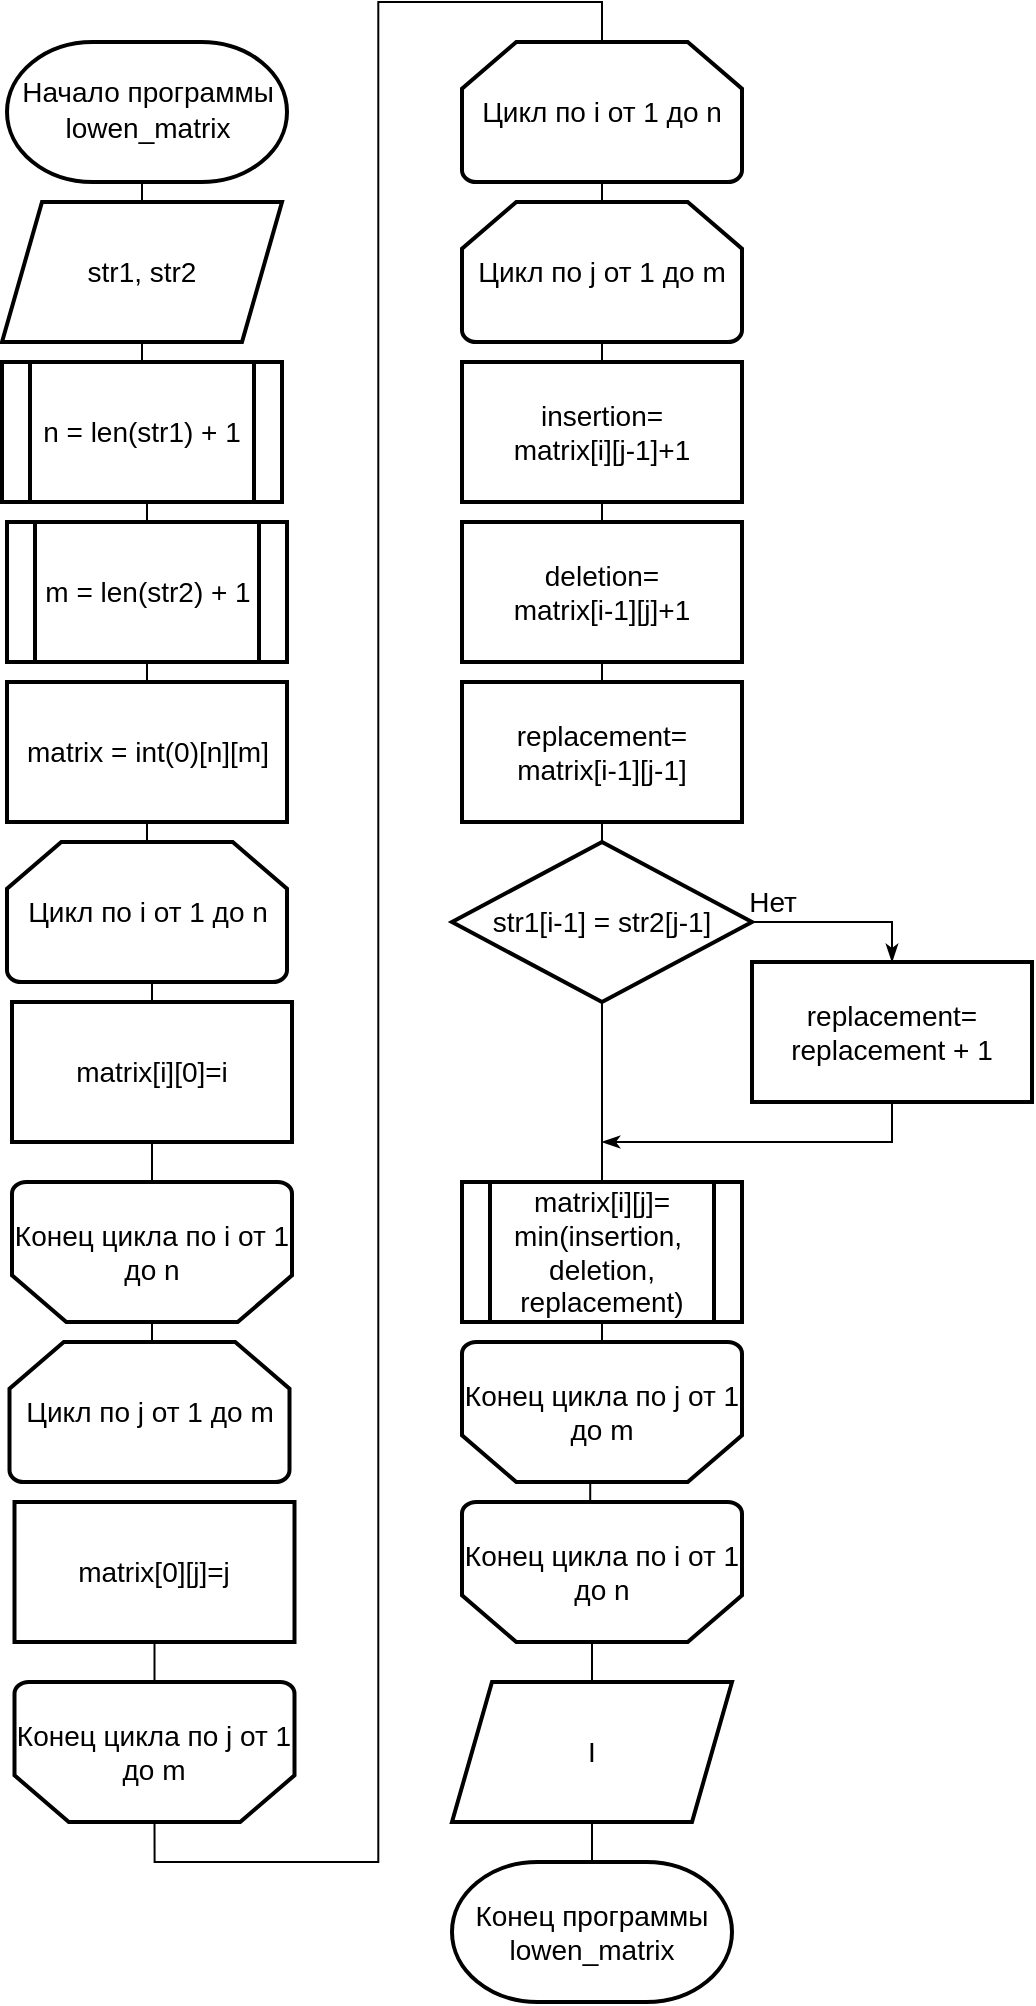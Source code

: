 <mxfile version="13.9.9" type="device"><diagram id="C5RBs43oDa-KdzZeNtuy" name="Page-1"><mxGraphModel dx="860" dy="2242" grid="1" gridSize="10" guides="1" tooltips="1" connect="1" arrows="1" fold="1" page="1" pageScale="1" pageWidth="827" pageHeight="1169" math="0" shadow="0"><root><mxCell id="WIyWlLk6GJQsqaUBKTNV-0"/><mxCell id="WIyWlLk6GJQsqaUBKTNV-1" parent="WIyWlLk6GJQsqaUBKTNV-0"/><mxCell id="wv_e2sPsDRJKBwyALWUc-1" style="edgeStyle=orthogonalEdgeStyle;rounded=0;orthogonalLoop=1;jettySize=auto;html=1;exitX=0.5;exitY=1;exitDx=0;exitDy=0;entryX=0.5;entryY=0;entryDx=0;entryDy=0;entryPerimeter=0;endArrow=none;endFill=0;" edge="1" parent="WIyWlLk6GJQsqaUBKTNV-1"><mxGeometry relative="1" as="geometry"><mxPoint x="392.5" y="390" as="sourcePoint"/><mxPoint x="392.5" y="400" as="targetPoint"/></mxGeometry></mxCell><mxCell id="wv_e2sPsDRJKBwyALWUc-2" style="edgeStyle=orthogonalEdgeStyle;rounded=0;orthogonalLoop=1;jettySize=auto;html=1;entryX=0.5;entryY=1;entryDx=0;entryDy=0;entryPerimeter=0;endArrow=none;endFill=0;" edge="1" parent="WIyWlLk6GJQsqaUBKTNV-1" source="wv_e2sPsDRJKBwyALWUc-16" target="wv_e2sPsDRJKBwyALWUc-14"><mxGeometry relative="1" as="geometry"/></mxCell><mxCell id="wv_e2sPsDRJKBwyALWUc-14" value="&lt;font style=&quot;font-size: 14px&quot;&gt;Начало программы&lt;br&gt;&lt;span style=&quot;line-height: 150%&quot;&gt;lowen_matrix&lt;/span&gt;&lt;/font&gt;" style="strokeWidth=2;html=1;shape=mxgraph.flowchart.terminator;whiteSpace=wrap;fontSize=14;fontFamily=Helvetica;" vertex="1" parent="WIyWlLk6GJQsqaUBKTNV-1"><mxGeometry x="322.5" width="140" height="70" as="geometry"/></mxCell><mxCell id="wv_e2sPsDRJKBwyALWUc-15" style="edgeStyle=orthogonalEdgeStyle;rounded=0;orthogonalLoop=1;jettySize=auto;html=1;exitX=0.5;exitY=1;exitDx=0;exitDy=0;entryX=0.5;entryY=0;entryDx=0;entryDy=0;endArrow=none;endFill=0;" edge="1" parent="WIyWlLk6GJQsqaUBKTNV-1" source="wv_e2sPsDRJKBwyALWUc-16"><mxGeometry relative="1" as="geometry"><mxPoint x="390" y="160" as="targetPoint"/></mxGeometry></mxCell><mxCell id="wv_e2sPsDRJKBwyALWUc-16" value="str1, str2" style="shape=parallelogram;perimeter=parallelogramPerimeter;whiteSpace=wrap;html=1;fixedSize=1;strokeWidth=2;fontSize=14;" vertex="1" parent="WIyWlLk6GJQsqaUBKTNV-1"><mxGeometry x="320" y="80" width="140" height="70" as="geometry"/></mxCell><mxCell id="wv_e2sPsDRJKBwyALWUc-17" value="m = len(str2) + 1" style="shape=process;whiteSpace=wrap;html=1;backgroundOutline=1;strokeWidth=2;fontSize=14;" vertex="1" parent="WIyWlLk6GJQsqaUBKTNV-1"><mxGeometry x="322.5" y="240" width="140" height="70" as="geometry"/></mxCell><mxCell id="wv_e2sPsDRJKBwyALWUc-18" style="edgeStyle=orthogonalEdgeStyle;rounded=0;orthogonalLoop=1;jettySize=auto;html=1;exitX=0.5;exitY=1;exitDx=0;exitDy=0;entryX=0.5;entryY=0;entryDx=0;entryDy=0;entryPerimeter=0;endArrow=none;endFill=0;" edge="1" parent="WIyWlLk6GJQsqaUBKTNV-1" target="wv_e2sPsDRJKBwyALWUc-17"><mxGeometry relative="1" as="geometry"><mxPoint x="390" y="230" as="sourcePoint"/><mxPoint x="390" y="420" as="targetPoint"/></mxGeometry></mxCell><mxCell id="wv_e2sPsDRJKBwyALWUc-20" style="edgeStyle=orthogonalEdgeStyle;rounded=0;orthogonalLoop=1;jettySize=auto;html=1;exitX=0.5;exitY=1;exitDx=0;exitDy=0;entryX=0.5;entryY=0;entryDx=0;entryDy=0;entryPerimeter=0;endArrow=none;endFill=0;" edge="1" parent="WIyWlLk6GJQsqaUBKTNV-1" source="wv_e2sPsDRJKBwyALWUc-17"><mxGeometry relative="1" as="geometry"><mxPoint x="390" y="350" as="sourcePoint"/><mxPoint x="392.5" y="320" as="targetPoint"/></mxGeometry></mxCell><mxCell id="wv_e2sPsDRJKBwyALWUc-21" value="n = len(str1) + 1" style="shape=process;whiteSpace=wrap;html=1;backgroundOutline=1;strokeWidth=2;fontSize=14;" vertex="1" parent="WIyWlLk6GJQsqaUBKTNV-1"><mxGeometry x="320" y="160" width="140" height="70" as="geometry"/></mxCell><mxCell id="wv_e2sPsDRJKBwyALWUc-22" value="matrix = int(0)[n][m]" style="rounded=0;whiteSpace=wrap;html=1;strokeWidth=2;fontSize=14;" vertex="1" parent="WIyWlLk6GJQsqaUBKTNV-1"><mxGeometry x="322.5" y="320" width="140" height="70" as="geometry"/></mxCell><mxCell id="wv_e2sPsDRJKBwyALWUc-23" style="edgeStyle=orthogonalEdgeStyle;rounded=0;orthogonalLoop=1;jettySize=auto;html=1;exitX=0.5;exitY=1;exitDx=0;exitDy=0;exitPerimeter=0;entryX=0.5;entryY=0;entryDx=0;entryDy=0;endArrow=none;endFill=0;" edge="1" parent="WIyWlLk6GJQsqaUBKTNV-1" source="wv_e2sPsDRJKBwyALWUc-24"><mxGeometry relative="1" as="geometry"><mxPoint x="395" y="480" as="targetPoint"/></mxGeometry></mxCell><mxCell id="wv_e2sPsDRJKBwyALWUc-24" value="Цикл по i от 1 до n" style="strokeWidth=2;html=1;shape=mxgraph.flowchart.loop_limit;whiteSpace=wrap;fontSize=14;" vertex="1" parent="WIyWlLk6GJQsqaUBKTNV-1"><mxGeometry x="322.5" y="400" width="140" height="70" as="geometry"/></mxCell><mxCell id="wv_e2sPsDRJKBwyALWUc-29" value="matrix[i][0]=i" style="rounded=0;whiteSpace=wrap;html=1;strokeWidth=2;fontSize=14;" vertex="1" parent="WIyWlLk6GJQsqaUBKTNV-1"><mxGeometry x="325" y="480" width="140" height="70" as="geometry"/></mxCell><mxCell id="wv_e2sPsDRJKBwyALWUc-42" value="Конец программы lowen_matrix" style="strokeWidth=2;html=1;shape=mxgraph.flowchart.terminator;whiteSpace=wrap;fontSize=14;" vertex="1" parent="WIyWlLk6GJQsqaUBKTNV-1"><mxGeometry x="545" y="910" width="140" height="70" as="geometry"/></mxCell><mxCell id="wv_e2sPsDRJKBwyALWUc-46" style="edgeStyle=orthogonalEdgeStyle;rounded=0;orthogonalLoop=1;jettySize=auto;html=1;exitX=0.5;exitY=1;exitDx=0;exitDy=0;entryX=0.5;entryY=0;entryDx=0;entryDy=0;entryPerimeter=0;endArrow=none;endFill=0;fontSize=14;" edge="1" parent="WIyWlLk6GJQsqaUBKTNV-1" source="wv_e2sPsDRJKBwyALWUc-47" target="wv_e2sPsDRJKBwyALWUc-42"><mxGeometry relative="1" as="geometry"/></mxCell><mxCell id="wv_e2sPsDRJKBwyALWUc-84" style="edgeStyle=orthogonalEdgeStyle;rounded=0;orthogonalLoop=1;jettySize=auto;html=1;exitX=0.5;exitY=0;exitDx=0;exitDy=0;endArrow=none;endFill=0;" edge="1" parent="WIyWlLk6GJQsqaUBKTNV-1" source="wv_e2sPsDRJKBwyALWUc-47" target="wv_e2sPsDRJKBwyALWUc-60"><mxGeometry relative="1" as="geometry"/></mxCell><mxCell id="wv_e2sPsDRJKBwyALWUc-47" value="I" style="shape=parallelogram;perimeter=parallelogramPerimeter;whiteSpace=wrap;html=1;fixedSize=1;strokeWidth=2;fontSize=14;" vertex="1" parent="WIyWlLk6GJQsqaUBKTNV-1"><mxGeometry x="545" y="820" width="140" height="70" as="geometry"/></mxCell><mxCell id="wv_e2sPsDRJKBwyALWUc-49" style="edgeStyle=orthogonalEdgeStyle;rounded=0;orthogonalLoop=1;jettySize=auto;html=1;exitX=0.5;exitY=1;exitDx=0;exitDy=0;exitPerimeter=0;entryX=0.5;entryY=1;entryDx=0;entryDy=0;endArrow=none;endFill=0;" edge="1" parent="WIyWlLk6GJQsqaUBKTNV-1" source="wv_e2sPsDRJKBwyALWUc-48" target="wv_e2sPsDRJKBwyALWUc-29"><mxGeometry relative="1" as="geometry"/></mxCell><mxCell id="wv_e2sPsDRJKBwyALWUc-48" value="Конец цикла по i от 1 до n" style="strokeWidth=2;html=1;shape=mxgraph.flowchart.loop_limit;whiteSpace=wrap;direction=west;fontSize=14;" vertex="1" parent="WIyWlLk6GJQsqaUBKTNV-1"><mxGeometry x="325" y="570" width="140" height="70" as="geometry"/></mxCell><mxCell id="wv_e2sPsDRJKBwyALWUc-73" style="edgeStyle=orthogonalEdgeStyle;rounded=0;orthogonalLoop=1;jettySize=auto;html=1;exitX=0.5;exitY=0;exitDx=0;exitDy=0;exitPerimeter=0;entryX=0.5;entryY=0;entryDx=0;entryDy=0;entryPerimeter=0;endArrow=none;endFill=0;" edge="1" parent="WIyWlLk6GJQsqaUBKTNV-1" source="wv_e2sPsDRJKBwyALWUc-51" target="wv_e2sPsDRJKBwyALWUc-48"><mxGeometry relative="1" as="geometry"/></mxCell><mxCell id="wv_e2sPsDRJKBwyALWUc-51" value="Цикл по j от 1 до m" style="strokeWidth=2;html=1;shape=mxgraph.flowchart.loop_limit;whiteSpace=wrap;fontSize=14;" vertex="1" parent="WIyWlLk6GJQsqaUBKTNV-1"><mxGeometry x="323.75" y="650" width="140" height="70" as="geometry"/></mxCell><mxCell id="wv_e2sPsDRJKBwyALWUc-52" value="matrix[0][j]=j" style="rounded=0;whiteSpace=wrap;html=1;strokeWidth=2;fontSize=14;" vertex="1" parent="WIyWlLk6GJQsqaUBKTNV-1"><mxGeometry x="326.25" y="730" width="140" height="70" as="geometry"/></mxCell><mxCell id="wv_e2sPsDRJKBwyALWUc-53" style="edgeStyle=orthogonalEdgeStyle;rounded=0;orthogonalLoop=1;jettySize=auto;html=1;exitX=0.5;exitY=1;exitDx=0;exitDy=0;exitPerimeter=0;entryX=0.5;entryY=1;entryDx=0;entryDy=0;endArrow=none;endFill=0;" edge="1" parent="WIyWlLk6GJQsqaUBKTNV-1" source="wv_e2sPsDRJKBwyALWUc-54" target="wv_e2sPsDRJKBwyALWUc-52"><mxGeometry relative="1" as="geometry"/></mxCell><mxCell id="wv_e2sPsDRJKBwyALWUc-74" style="edgeStyle=orthogonalEdgeStyle;rounded=0;orthogonalLoop=1;jettySize=auto;html=1;entryX=0.5;entryY=0;entryDx=0;entryDy=0;entryPerimeter=0;endArrow=none;endFill=0;exitX=0.5;exitY=0;exitDx=0;exitDy=0;exitPerimeter=0;" edge="1" parent="WIyWlLk6GJQsqaUBKTNV-1" source="wv_e2sPsDRJKBwyALWUc-54" target="wv_e2sPsDRJKBwyALWUc-58"><mxGeometry relative="1" as="geometry"/></mxCell><mxCell id="wv_e2sPsDRJKBwyALWUc-54" value="Конец цикла по j от 1 до m" style="strokeWidth=2;html=1;shape=mxgraph.flowchart.loop_limit;whiteSpace=wrap;direction=west;fontSize=14;" vertex="1" parent="WIyWlLk6GJQsqaUBKTNV-1"><mxGeometry x="326.25" y="820" width="140" height="70" as="geometry"/></mxCell><mxCell id="wv_e2sPsDRJKBwyALWUc-75" style="edgeStyle=orthogonalEdgeStyle;rounded=0;orthogonalLoop=1;jettySize=auto;html=1;exitX=0.5;exitY=1;exitDx=0;exitDy=0;exitPerimeter=0;entryX=0.5;entryY=0;entryDx=0;entryDy=0;entryPerimeter=0;endArrow=none;endFill=0;" edge="1" parent="WIyWlLk6GJQsqaUBKTNV-1" source="wv_e2sPsDRJKBwyALWUc-58" target="wv_e2sPsDRJKBwyALWUc-61"><mxGeometry relative="1" as="geometry"/></mxCell><mxCell id="wv_e2sPsDRJKBwyALWUc-58" value="Цикл по i от 1 до n" style="strokeWidth=2;html=1;shape=mxgraph.flowchart.loop_limit;whiteSpace=wrap;fontSize=14;" vertex="1" parent="WIyWlLk6GJQsqaUBKTNV-1"><mxGeometry x="550" width="140" height="70" as="geometry"/></mxCell><mxCell id="wv_e2sPsDRJKBwyALWUc-83" style="edgeStyle=orthogonalEdgeStyle;rounded=0;orthogonalLoop=1;jettySize=auto;html=1;exitX=0.5;exitY=1;exitDx=0;exitDy=0;exitPerimeter=0;entryX=0.542;entryY=-0.003;entryDx=0;entryDy=0;entryPerimeter=0;endArrow=none;endFill=0;" edge="1" parent="WIyWlLk6GJQsqaUBKTNV-1" source="wv_e2sPsDRJKBwyALWUc-60" target="wv_e2sPsDRJKBwyALWUc-62"><mxGeometry relative="1" as="geometry"/></mxCell><mxCell id="wv_e2sPsDRJKBwyALWUc-60" value="Конец цикла по i от 1 до n" style="strokeWidth=2;html=1;shape=mxgraph.flowchart.loop_limit;whiteSpace=wrap;direction=west;fontSize=14;" vertex="1" parent="WIyWlLk6GJQsqaUBKTNV-1"><mxGeometry x="550" y="730" width="140" height="70" as="geometry"/></mxCell><mxCell id="wv_e2sPsDRJKBwyALWUc-76" style="edgeStyle=orthogonalEdgeStyle;rounded=0;orthogonalLoop=1;jettySize=auto;html=1;exitX=0.5;exitY=1;exitDx=0;exitDy=0;exitPerimeter=0;entryX=0.5;entryY=0;entryDx=0;entryDy=0;endArrow=none;endFill=0;" edge="1" parent="WIyWlLk6GJQsqaUBKTNV-1" source="wv_e2sPsDRJKBwyALWUc-61" target="wv_e2sPsDRJKBwyALWUc-63"><mxGeometry relative="1" as="geometry"/></mxCell><mxCell id="wv_e2sPsDRJKBwyALWUc-61" value="Цикл по j от 1 до m" style="strokeWidth=2;html=1;shape=mxgraph.flowchart.loop_limit;whiteSpace=wrap;fontSize=14;" vertex="1" parent="WIyWlLk6GJQsqaUBKTNV-1"><mxGeometry x="550" y="80" width="140" height="70" as="geometry"/></mxCell><mxCell id="wv_e2sPsDRJKBwyALWUc-62" value="Конец цикла по j от 1 до m" style="strokeWidth=2;html=1;shape=mxgraph.flowchart.loop_limit;whiteSpace=wrap;direction=west;fontSize=14;" vertex="1" parent="WIyWlLk6GJQsqaUBKTNV-1"><mxGeometry x="550" y="650" width="140" height="70" as="geometry"/></mxCell><mxCell id="wv_e2sPsDRJKBwyALWUc-77" style="edgeStyle=orthogonalEdgeStyle;rounded=0;orthogonalLoop=1;jettySize=auto;html=1;exitX=0.5;exitY=1;exitDx=0;exitDy=0;entryX=0.5;entryY=0;entryDx=0;entryDy=0;endArrow=none;endFill=0;" edge="1" parent="WIyWlLk6GJQsqaUBKTNV-1" source="wv_e2sPsDRJKBwyALWUc-63" target="wv_e2sPsDRJKBwyALWUc-64"><mxGeometry relative="1" as="geometry"/></mxCell><mxCell id="wv_e2sPsDRJKBwyALWUc-63" value="insertion=&lt;br&gt;matrix[i][j-1]+1" style="rounded=0;whiteSpace=wrap;html=1;strokeWidth=2;fontSize=14;" vertex="1" parent="WIyWlLk6GJQsqaUBKTNV-1"><mxGeometry x="550" y="160" width="140" height="70" as="geometry"/></mxCell><mxCell id="wv_e2sPsDRJKBwyALWUc-78" style="edgeStyle=orthogonalEdgeStyle;rounded=0;orthogonalLoop=1;jettySize=auto;html=1;exitX=0.5;exitY=1;exitDx=0;exitDy=0;entryX=0.5;entryY=0;entryDx=0;entryDy=0;endArrow=none;endFill=0;" edge="1" parent="WIyWlLk6GJQsqaUBKTNV-1" source="wv_e2sPsDRJKBwyALWUc-64" target="wv_e2sPsDRJKBwyALWUc-65"><mxGeometry relative="1" as="geometry"/></mxCell><mxCell id="wv_e2sPsDRJKBwyALWUc-64" value="deletion=&lt;br&gt;matrix[i-1][j]+1" style="rounded=0;whiteSpace=wrap;html=1;strokeWidth=2;fontSize=14;" vertex="1" parent="WIyWlLk6GJQsqaUBKTNV-1"><mxGeometry x="550" y="240" width="140" height="70" as="geometry"/></mxCell><mxCell id="wv_e2sPsDRJKBwyALWUc-79" style="edgeStyle=orthogonalEdgeStyle;rounded=0;orthogonalLoop=1;jettySize=auto;html=1;exitX=0.5;exitY=1;exitDx=0;exitDy=0;entryX=0.5;entryY=0;entryDx=0;entryDy=0;endArrow=none;endFill=0;" edge="1" parent="WIyWlLk6GJQsqaUBKTNV-1" source="wv_e2sPsDRJKBwyALWUc-65" target="wv_e2sPsDRJKBwyALWUc-68"><mxGeometry relative="1" as="geometry"/></mxCell><mxCell id="wv_e2sPsDRJKBwyALWUc-65" value="replacement=&lt;br&gt;matrix[i-1][j-1]" style="rounded=0;whiteSpace=wrap;html=1;strokeWidth=2;fontSize=14;" vertex="1" parent="WIyWlLk6GJQsqaUBKTNV-1"><mxGeometry x="550" y="320" width="140" height="70" as="geometry"/></mxCell><mxCell id="wv_e2sPsDRJKBwyALWUc-67" value="Нет" style="edgeStyle=orthogonalEdgeStyle;rounded=0;orthogonalLoop=1;jettySize=auto;html=1;exitX=1;exitY=0.5;exitDx=0;exitDy=0;entryX=0.5;entryY=0;entryDx=0;entryDy=0;endArrow=classicThin;endFill=1;fontSize=14;" edge="1" parent="WIyWlLk6GJQsqaUBKTNV-1" source="wv_e2sPsDRJKBwyALWUc-68" target="wv_e2sPsDRJKBwyALWUc-69"><mxGeometry x="-0.786" y="10" relative="1" as="geometry"><mxPoint as="offset"/><mxPoint x="715.0" y="520" as="targetPoint"/></mxGeometry></mxCell><mxCell id="wv_e2sPsDRJKBwyALWUc-80" style="edgeStyle=orthogonalEdgeStyle;rounded=0;orthogonalLoop=1;jettySize=auto;html=1;exitX=0.5;exitY=1;exitDx=0;exitDy=0;entryX=0.5;entryY=0;entryDx=0;entryDy=0;endArrow=none;endFill=0;" edge="1" parent="WIyWlLk6GJQsqaUBKTNV-1" source="wv_e2sPsDRJKBwyALWUc-68" target="wv_e2sPsDRJKBwyALWUc-70"><mxGeometry relative="1" as="geometry"/></mxCell><mxCell id="wv_e2sPsDRJKBwyALWUc-68" value="&lt;span style=&quot;font-size: 14px&quot;&gt;str1[i-1] = str2[j-1]&lt;/span&gt;" style="rhombus;whiteSpace=wrap;html=1;strokeWidth=2;fontSize=14;" vertex="1" parent="WIyWlLk6GJQsqaUBKTNV-1"><mxGeometry x="545" y="400" width="150" height="80" as="geometry"/></mxCell><mxCell id="wv_e2sPsDRJKBwyALWUc-81" style="edgeStyle=orthogonalEdgeStyle;rounded=0;orthogonalLoop=1;jettySize=auto;html=1;endArrow=classicThin;endFill=1;" edge="1" parent="WIyWlLk6GJQsqaUBKTNV-1" source="wv_e2sPsDRJKBwyALWUc-69"><mxGeometry relative="1" as="geometry"><mxPoint x="620" y="550" as="targetPoint"/><Array as="points"><mxPoint x="765" y="550"/></Array></mxGeometry></mxCell><mxCell id="wv_e2sPsDRJKBwyALWUc-69" value="replacement=&lt;br&gt;replacement + 1" style="rounded=0;whiteSpace=wrap;html=1;strokeWidth=2;fontSize=14;" vertex="1" parent="WIyWlLk6GJQsqaUBKTNV-1"><mxGeometry x="695" y="460" width="140" height="70" as="geometry"/></mxCell><mxCell id="wv_e2sPsDRJKBwyALWUc-82" style="edgeStyle=orthogonalEdgeStyle;rounded=0;orthogonalLoop=1;jettySize=auto;html=1;exitX=0.5;exitY=1;exitDx=0;exitDy=0;entryX=0.5;entryY=1;entryDx=0;entryDy=0;entryPerimeter=0;endArrow=none;endFill=0;" edge="1" parent="WIyWlLk6GJQsqaUBKTNV-1" source="wv_e2sPsDRJKBwyALWUc-70" target="wv_e2sPsDRJKBwyALWUc-62"><mxGeometry relative="1" as="geometry"/></mxCell><mxCell id="wv_e2sPsDRJKBwyALWUc-70" value="matrix[i][j]=&lt;br&gt;min(insertion,&amp;nbsp; deletion, replacement)" style="shape=process;whiteSpace=wrap;html=1;backgroundOutline=1;strokeWidth=2;fontSize=14;" vertex="1" parent="WIyWlLk6GJQsqaUBKTNV-1"><mxGeometry x="550" y="570" width="140" height="70" as="geometry"/></mxCell></root></mxGraphModel></diagram></mxfile>